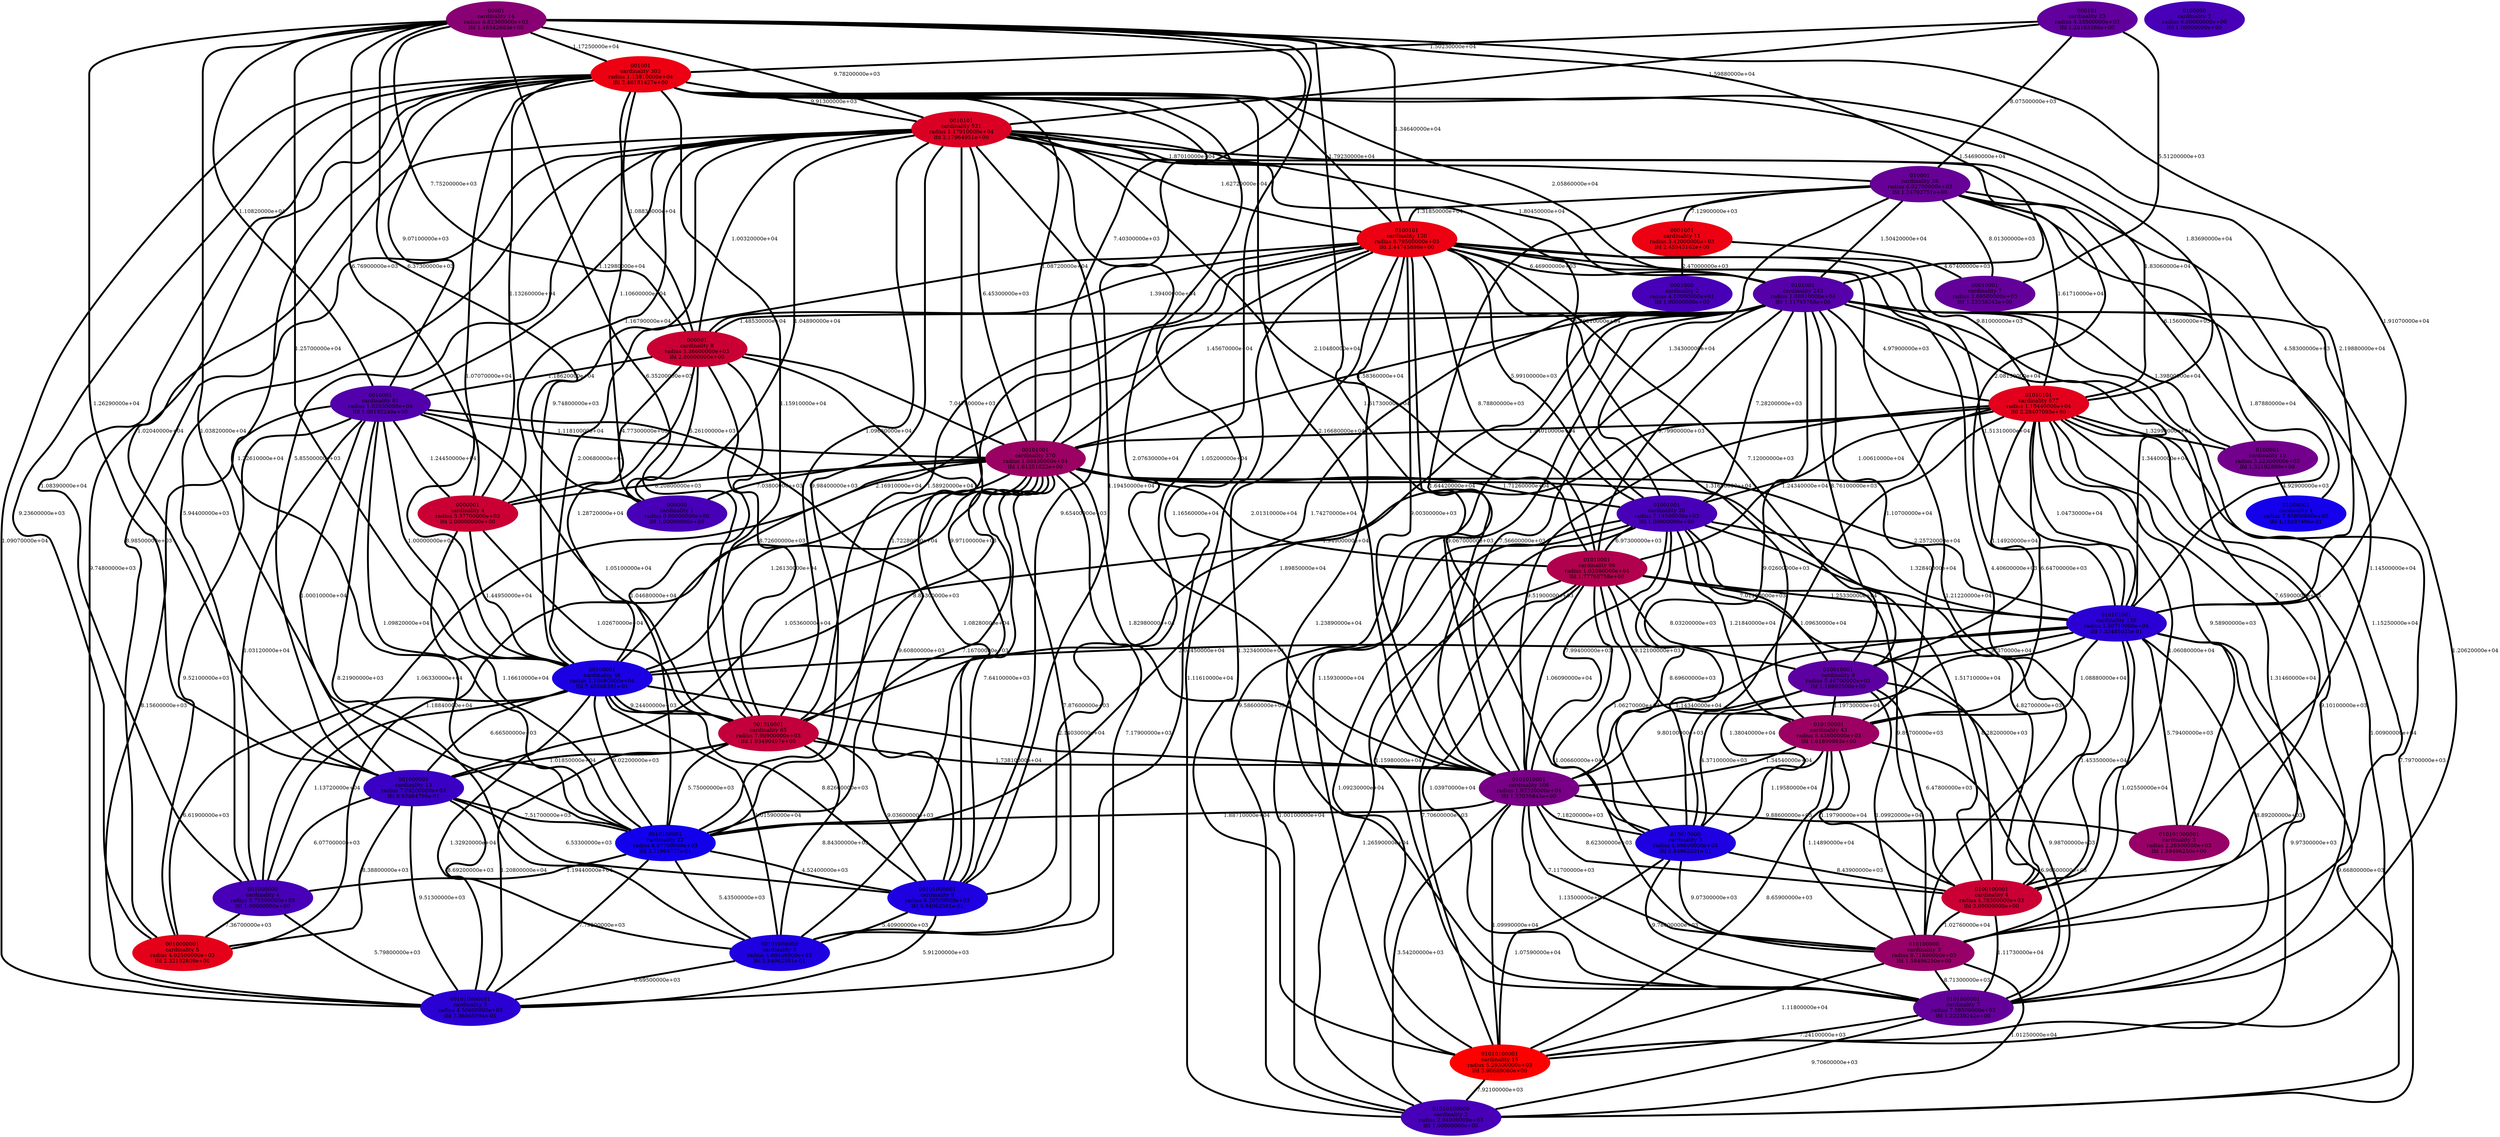 graph parent_cardinality_optimal_17 {
    edge[style=solid, penwidth="5", labeldistance="10"]
    00100001 [label="00100001\ncardinality 48\nradius 1.16080000e+04\nlfd 5.40568381e-01", color="#1B00E3", style="filled"]
    00101000000 [label="00101000000\ncardinality 3\nradius 4.60400000e+03\nlfd 5.84962501e-01", color="#1E00E0", style="filled"]
    010100001 [label="010100001\ncardinality 43\nradius 8.43600000e+03\nlfd 1.61890983e+00", color="#9C0062", style="filled"]
    0101000001 [label="0101000001\ncardinality 7\nradius 7.58500000e+03\nlfd 1.22239242e+00", color="#64009A", style="filled"]
    00001 [label="00001\ncardinality 14\nradius 6.82300000e+03\nlfd 1.48542683e+00", color="#890075", style="filled"]
    0010001 [label="0010001\ncardinality 81\nradius 1.02030000e+04\nlfd 1.09192249e+00", color="#5200AC", style="filled"]
    010100000 [label="010100000\ncardinality 3\nradius 8.71800000e+03\nlfd 1.58496250e+00", color="#970067", style="filled"]
    000101 [label="000101\ncardinality 23\nradius 4.33500000e+03\nlfd 1.20163386e+00", color="#61009D", style="filled"]
    01000001 [label="01000001\ncardinality 4\nradius 2.85800000e+03\nlfd 4.15037499e-01", color="#1400EA", style="filled"]
    0100100001 [label="0100100001\ncardinality 4\nradius 4.78300000e+03\nlfd 2.00000000e+00", color="#CA0034", style="filled"]
    001000000 [label="001000000\ncardinality 4\nradius 3.75500000e+03\nlfd 1.00000000e+00", color="#4700B7", style="filled"]
    0101001 [label="0101001\ncardinality 243\nradius 1.08910000e+04\nlfd 1.11745758e+00", color="#5500A9", style="filled"]
    01010100001 [label="01010100001\ncardinality 15\nradius 5.29300000e+03\nlfd 3.90689060e+00", color="#FE0000", style="filled"]
    010010001 [label="010010001\ncardinality 9\nradius 5.46700000e+03\nlfd 1.16992500e+00", color="#5C00A2", style="filled"]
    0100001 [label="0100001\ncardinality 10\nradius 3.22300000e+03\nlfd 1.32192809e+00", color="#72008C", style="filled"]
    001000001 [label="001000001\ncardinality 13\nradius 7.09200000e+03\nlfd 8.93084796e-01", color="#3A00C4", style="filled"]
    01010100000 [label="01010100000\ncardinality 2\nradius 2.94900000e+03\nlfd 1.00000000e+00", color="#4700B7", style="filled"]
    0010000001 [label="0010000001\ncardinality 5\nradius 4.02500000e+03\nlfd 2.32192809e+00", color="#E50019", style="filled"]
    010001 [label="010001\ncardinality 38\nradius 6.92700000e+03\nlfd 1.24792751e+00", color="#670097", style="filled"]
    01010101 [label="01010101\ncardinality 677\nradius 1.10440000e+04\nlfd 2.28407095e+00", color="#E2001C", style="filled"]
    0101010001 [label="0101010001\ncardinality 106\nradius 1.03320000e+04\nlfd 1.37036845e+00", color="#780086", style="filled"]
    0000001 [label="0000001\ncardinality 4\nradius 3.37700000e+03\nlfd 2.00000000e+00", color="#CA0034", style="filled"]
    001010000001 [label="001010000001\ncardinality 5\nradius 4.50600000e+03\nlfd 7.36965594e-01", color="#2B00D3", style="filled"]
    01001001 [label="01001001\ncardinality 20\nradius 7.14500000e+03\nlfd 1.00000000e+00", color="#4700B7", style="filled"]
    00101001 [label="00101001\ncardinality 370\nradius 1.08450000e+04\nlfd 1.61251822e+00", color="#9B0063", style="filled"]
    0100000 [label="0100000\ncardinality 2\nradius 6.00000000e+00\nlfd 1.00000000e+00", color="#4700B7", style="filled"]
    00101000001 [label="00101000001\ncardinality 9\nradius 6.20500000e+03\nlfd 5.84962501e-01", color="#1E00E0", style="filled"]
    00010001 [label="00010001\ncardinality 7\nradius 2.69500000e+03\nlfd 1.22239242e+00", color="#64009A", style="filled"]
    000001 [label="000001\ncardinality 8\nradius 5.36600000e+03\nlfd 2.00000000e+00", color="#CA0034", style="filled"]
    010101001 [label="010101001\ncardinality 138\nradius 1.30710000e+04\nlfd 7.33485025e-01", color="#2A00D4", style="filled"]
    0010101 [label="0010101\ncardinality 521\nradius 1.17910000e+04\nlfd 2.17964951e+00", color="#DA0024", style="filled"]
    0100101 [label="0100101\ncardinality 120\nradius 8.79500000e+03\nlfd 2.44745898e+00", color="#EC0012", style="filled"]
    000000 [label="000000\ncardinality 1\nradius 0.00000000e+00\nlfd 1.00000000e+00", color="#4700B7", style="filled"]
    001010001 [label="001010001\ncardinality 65\nradius 7.99900000e+03\nlfd 1.93490497e+00", color="#C3003B", style="filled"]
    001001 [label="001001\ncardinality 303\nradius 1.13810000e+04\nlfd 2.46181427e+00", color="#EC0012", style="filled"]
    0001001 [label="0001001\ncardinality 11\nradius 3.42000000e+03\nlfd 2.45943162e+00", color="#EC0012", style="filled"]
    01010001 [label="01010001\ncardinality 96\nradius 1.03980000e+04\nlfd 1.77760758e+00", color="#B1004D", style="filled"]
    010010000 [label="010010000\ncardinality 3\nradius 5.69600000e+03\nlfd 5.84962501e-01", color="#1E00E0", style="filled"]
    010101000001 [label="010101000001\ncardinality 3\nradius 2.26500000e+03\nlfd 1.58496250e+00", color="#970067", style="filled"]
    0010100001 [label="0010100001\ncardinality 22\nradius 8.67700000e+03\nlfd 3.71968777e-01", color="#1200EC", style="filled"]
    0001000 [label="0001000\ncardinality 2\nradius 4.10000000e+01\nlfd 1.00000000e+00", color="#4700B7", style="filled"]
    00101001 -- 00101000000 [label="7.87600000e+03"]
    0100001 -- 01000001 [label="4.92900000e+03"]
    010001 -- 0100101 [label="1.31850000e+04"]
    0100101 -- 0101010001 [label="9.00300000e+03"]
    0101010001 -- 010010000 [label="7.18200000e+03"]
    01010101 -- 00101001 [label="1.84010000e+04"]
    0010101 -- 001000000 [label="5.94400000e+03"]
    0010101 -- 01010001 [label="2.10480000e+04"]
    0100101 -- 0101001 [label="6.46900000e+03"]
    0010101 -- 0010000001 [label="8.98500000e+03"]
    00100001 -- 001000000 [label="1.13720000e+04"]
    01010001 -- 01010100000 [label="1.26590000e+04"]
    0010001 -- 0000001 [label="1.24450000e+04"]
    001001 -- 0010100001 [label="1.22610000e+04"]
    01010001 -- 0101000001 [label="1.03970000e+04"]
    0101001 -- 01010001 [label="9.79900000e+03"]
    01010101 -- 01010100001 [label="1.00900000e+04"]
    010001 -- 0001001 [label="7.12900000e+03"]
    00100001 -- 0010000001 [label="6.61900000e+03"]
    00101001 -- 0010000001 [label="1.18840000e+04"]
    00101001 -- 000000 [label="7.03800000e+03"]
    0010101 -- 0010001 [label="1.12980000e+04"]
    00001 -- 00101000001 [label="1.05200000e+04"]
    0010001 -- 001000001 [label="1.00010000e+04"]
    00001 -- 0101010001 [label="1.61730000e+04"]
    0101001 -- 00100001 [label="2.16910000e+04"]
    010101001 -- 010101000001 [label="5.79400000e+03"]
    00001 -- 00101001 [label="7.40300000e+03"]
    0101000001 -- 01010100001 [label="7.24100000e+03"]
    00001 -- 001000001 [label="1.26290000e+04"]
    00100001 -- 001010000001 [label="1.32920000e+04"]
    01010101 -- 010010000 [label="1.09630000e+04"]
    0010001 -- 0010100001 [label="1.09820000e+04"]
    000101 -- 0010101 [label="1.59880000e+04"]
    0010101 -- 000000 [label="1.04890000e+04"]
    0101001 -- 0101010001 [label="7.56600000e+03"]
    0101010001 -- 010101000001 [label="9.88600000e+03"]
    0101010001 -- 0101000001 [label="1.13500000e+04"]
    001001 -- 00101000000 [label="1.16560000e+04"]
    0010001 -- 00101000001 [label="9.60800000e+03"]
    010100000 -- 01010100000 [label="1.01250000e+04"]
    001010001 -- 0010100001 [label="5.75000000e+03"]
    010100001 -- 0100100001 [label="1.19790000e+04"]
    0100101 -- 0101000001 [label="1.23890000e+04"]
    01010100001 -- 01010100000 [label="7.92100000e+03"]
    001001 -- 0101010001 [label="2.16680000e+04"]
    010101001 -- 01010100001 [label="9.97300000e+03"]
    0010001 -- 00101001 [label="1.11810000e+04"]
    0000001 -- 00100001 [label="1.44950000e+04"]
    010100001 -- 010100000 [label="1.14890000e+04"]
    0001001 -- 00010001 [label="4.67400000e+03"]
    0010101 -- 010001 [label="1.87010000e+04"]
    010001 -- 0101001 [label="1.50420000e+04"]
    01010001 -- 010010001 [label="8.03200000e+03"]
    01010001 -- 010010000 [label="1.06270000e+04"]
    001000001 -- 00101000000 [label="8.69200000e+03"]
    010101001 -- 00100001 [label="2.04450000e+04"]
    0010100001 -- 001000000 [label="1.19440000e+04"]
    0010001 -- 001000000 [label="1.03120000e+04"]
    0010100001 -- 00101000000 [label="5.43500000e+03"]
    001001 -- 010101001 [label="2.19880000e+04"]
    001000000 -- 0010000001 [label="7.36700000e+03"]
    00001 -- 0000001 [label="6.76900000e+03"]
    001001 -- 0000001 [label="1.13260000e+04"]
    0101001 -- 0010100001 [label="1.89850000e+04"]
    00101001 -- 01010001 [label="2.01310000e+04"]
    010100000 -- 0101000001 [label="8.71300000e+03"]
    000101 -- 010001 [label="8.07500000e+03"]
    00101000000 -- 001010000001 [label="6.69500000e+03"]
    0100101 -- 010010000 [label="9.06700000e+03"]
    0010001 -- 00100001 [label="1.00000000e+04"]
    01010001 -- 0100100001 [label="8.28200000e+03"]
    0010101 -- 0000001 [label="1.16790000e+04"]
    0100101 -- 01010100000 [label="1.11610000e+04"]
    0101001 -- 010101001 [label="1.34400000e+04"]
    001001 -- 001010000001 [label="1.09070000e+04"]
    000001 -- 00101000001 [label="1.08280000e+04"]
    001001 -- 0100101 [label="1.79230000e+04"]
    001000001 -- 001000000 [label="6.07700000e+03"]
    00101001 -- 001010000001 [label="7.17900000e+03"]
    00101001 -- 001000001 [label="1.05360000e+04"]
    01010101 -- 00100001 [label="1.94900000e+04"]
    01010101 -- 010100000 [label="1.31460000e+04"]
    01010001 -- 010101001 [label="1.25330000e+04"]
    00101001 -- 0101010001 [label="1.82980000e+04"]
    01010101 -- 010100001 [label="6.64700000e+03"]
    001000001 -- 0010100001 [label="7.51700000e+03"]
    0101001 -- 0101000001 [label="1.20620000e+04"]
    0010001 -- 001010001 [label="1.05100000e+04"]
    00101001 -- 01001001 [label="1.71260000e+04"]
    00001 -- 00100001 [label="1.25700000e+04"]
    001010001 -- 00101000001 [label="9.03600000e+03"]
    00100001 -- 0101010001 [label="2.14030000e+04"]
    00101001 -- 010101001 [label="2.25720000e+04"]
    01010101 -- 0101000001 [label="9.10100000e+03"]
    00101000001 -- 001010000001 [label="5.91200000e+03"]
    0101001 -- 010101000001 [label="1.14500000e+04"]
    0010001 -- 001010000001 [label="8.15600000e+03"]
    001001 -- 0101001 [label="2.05860000e+04"]
    001010001 -- 001000001 [label="1.01850000e+04"]
    0100101 -- 0100100001 [label="4.40600000e+03"]
    01001001 -- 0100100001 [label="4.82700000e+03"]
    0101001 -- 01010100000 [label="9.58600000e+03"]
    001001 -- 0010000001 [label="9.23600000e+03"]
    000101 -- 00010001 [label="5.51200000e+03"]
    01010101 -- 010101000001 [label="9.58900000e+03"]
    01001001 -- 010100001 [label="1.21840000e+04"]
    0101010001 -- 01010100000 [label="3.54200000e+03"]
    00001 -- 0100101 [label="1.34640000e+04"]
    000001 -- 001010001 [label="8.72600000e+03"]
    0100101 -- 01010001 [label="8.78800000e+03"]
    001001 -- 00100001 [label="1.07070000e+04"]
    010001 -- 01001001 [label="1.34300000e+04"]
    010101001 -- 010010001 [label="1.37370000e+04"]
    001010001 -- 0101010001 [label="1.73810000e+04"]
    0010101 -- 001000001 [label="5.85500000e+03"]
    00101001 -- 001010001 [label="8.85300000e+03"]
    0010101 -- 000001 [label="1.00320000e+04"]
    0101001 -- 01001001 [label="7.28200000e+03"]
    00101000001 -- 00101000000 [label="5.40900000e+03"]
    0010101 -- 001010000001 [label="9.74800000e+03"]
    00100001 -- 0010100001 [label="9.02200000e+03"]
    0101001 -- 0100001 [label="1.39800000e+04"]
    0100101 -- 010100000 [label="1.21220000e+04"]
    0010101 -- 00101000001 [label="9.65400000e+03"]
    0101001 -- 010100001 [label="1.10700000e+04"]
    01010101 -- 01010001 [label="1.24340000e+04"]
    010101001 -- 010100001 [label="1.08880000e+04"]
    010101001 -- 010100000 [label="1.02550000e+04"]
    00001 -- 000001 [label="7.75200000e+03"]
    0100101 -- 010100001 [label="1.31650000e+04"]
    01010101 -- 01010100000 [label="7.79700000e+03"]
    0100101 -- 00100001 [label="2.00680000e+04"]
    000001 -- 0010001 [label="1.18620000e+04"]
    01001001 -- 010010001 [label="7.01100000e+03"]
    001001 -- 001000000 [label="1.08390000e+04"]
    001001 -- 001000001 [label="1.02040000e+04"]
    010101001 -- 0101000001 [label="8.89200000e+03"]
    00001 -- 0010001 [label="1.10820000e+04"]
    01001001 -- 010100000 [label="9.89700000e+03"]
    0100101 -- 010010001 [label="7.12000000e+03"]
    00101001 -- 001000000 [label="1.06330000e+04"]
    000001 -- 000000 [label="5.26100000e+03"]
    001001 -- 00101001 [label="1.08720000e+04"]
    00001 -- 001001 [label="1.17250000e+04"]
    010101001 -- 010010000 [label="1.38040000e+04"]
    0100101 -- 00101001 [label="1.45670000e+04"]
    0010101 -- 00101000000 [label="9.97100000e+03"]
    0101001 -- 01010100001 [label="1.15930000e+04"]
    0100101 -- 01010101 [label="9.81000000e+03"]
    0010101 -- 01010101 [label="1.83060000e+04"]
    0101010001 -- 01010100001 [label="1.09990000e+04"]
    0100100001 -- 010100000 [label="1.02760000e+04"]
    010001 -- 0100001 [label="6.15600000e+03"]
    001001 -- 00101000001 [label="1.19450000e+04"]
    010100001 -- 0101000001 [label="6.96600000e+03"]
    0010100001 -- 001010000001 [label="7.79200000e+03"]
    00001 -- 0101001 [label="1.54690000e+04"]
    01010101 -- 010010001 [label="1.14920000e+04"]
    00001 -- 000000 [label="6.37300000e+03"]
    0100101 -- 0010100001 [label="1.72280000e+04"]
    010010001 -- 0101010001 [label="9.80100000e+03"]
    010100001 -- 0101010001 [label="1.34540000e+04"]
    01010001 -- 010100001 [label="9.12100000e+03"]
    00001 -- 0010101 [label="9.78200000e+03"]
    01001001 -- 0101010001 [label="7.99400000e+03"]
    010001 -- 0101010001 [label="1.64420000e+04"]
    0101010001 -- 010100000 [label="7.11700000e+03"]
    001000001 -- 00101000001 [label="6.53300000e+03"]
    000001 -- 0010100001 [label="1.04680000e+04"]
    0010101 -- 0101010001 [label="2.07630000e+04"]
    0000001 -- 001010001 [label="1.02670000e+04"]
    0010101 -- 0101001 [label="1.80450000e+04"]
    0101010001 -- 0100100001 [label="8.62300000e+03"]
    01010101 -- 0100100001 [label="1.06080000e+04"]
    010010001 -- 010100001 [label="1.19730000e+04"]
    010001 -- 010101001 [label="1.87880000e+04"]
    001001 -- 000000 [label="1.10600000e+04"]
    0000001 -- 0010100001 [label="1.16610000e+04"]
    01010101 -- 0101010001 [label="9.51900000e+03"]
    0101001 -- 01010101 [label="4.97900000e+03"]
    0010101 -- 0100101 [label="1.62720000e+04"]
    000001 -- 00100001 [label="1.28720000e+04"]
    000001 -- 00101001 [label="7.04700000e+03"]
    0101001 -- 010100000 [label="1.15250000e+04"]
    010001 -- 01000001 [label="4.58300000e+03"]
    001000000 -- 001010000001 [label="5.79800000e+03"]
    01001001 -- 01010100000 [label="1.00100000e+04"]
    0010101 -- 01001001 [label="1.89210000e+04"]
    0100101 -- 010101001 [label="1.51310000e+04"]
    01010101 -- 01001001 [label="1.00610000e+04"]
    001001 -- 001010001 [label="1.15910000e+04"]
    010100001 -- 010010000 [label="1.19580000e+04"]
    0101010001 -- 0010100001 [label="1.88710000e+04"]
    01010001 -- 0101010001 [label="1.06090000e+04"]
    0100101 -- 01001001 [label="5.99100000e+03"]
    01010101 -- 0100001 [label="1.32990000e+04"]
    00100001 -- 001000001 [label="6.66500000e+03"]
    001000001 -- 001010000001 [label="9.51300000e+03"]
    0010101 -- 010101001 [label="2.08130000e+04"]
    000001 -- 0000001 [label="4.77300000e+03"]
    001001 -- 0010101 [label="9.91300000e+03"]
    010010000 -- 0101000001 [label="9.78000000e+03"]
    0101001 -- 010010001 [label="8.76100000e+03"]
    00001 -- 0010100001 [label="1.03820000e+04"]
    0100101 -- 01010100001 [label="1.32340000e+04"]
    00001 -- 010101001 [label="1.91070000e+04"]
    01001001 -- 01010100001 [label="1.09230000e+04"]
    001000001 -- 0010000001 [label="8.38800000e+03"]
    01001001 -- 010010000 [label="8.69600000e+03"]
    010010000 -- 0100100001 [label="8.43900000e+03"]
    00101001 -- 0010100001 [label="7.16700000e+03"]
    0010101 -- 00101001 [label="6.45300000e+03"]
    010101001 -- 0100100001 [label="1.45350000e+04"]
    010010001 -- 010100000 [label="1.09920000e+04"]
    00100001 -- 001010001 [label="9.24400000e+03"]
    01010001 -- 01010100001 [label="7.70600000e+03"]
    00101001 -- 0000001 [label="8.20800000e+03"]
    01001001 -- 010101001 [label="1.32840000e+04"]
    001010001 -- 00101000000 [label="8.84300000e+03"]
    001001 -- 0010001 [label="9.07100000e+03"]
    001010001 -- 001010000001 [label="1.20800000e+04"]
    010001 -- 00010001 [label="8.01300000e+03"]
    010100000 -- 01010100001 [label="1.11800000e+04"]
    01010001 -- 010100000 [label="1.00660000e+04"]
    01010101 -- 010101001 [label="1.04730000e+04"]
    0101001 -- 0100100001 [label="7.65900000e+03"]
    00101001 -- 0100100001 [label="1.51710000e+04"]
    0100101 -- 001010001 [label="1.58920000e+04"]
    0010101 -- 001010001 [label="1.09660000e+04"]
    010101001 -- 0101010001 [label="1.14340000e+04"]
    0101001 -- 000001 [label="1.48530000e+04"]
    0010101 -- 0010100001 [label="9.98400000e+03"]
    001001 -- 01010101 [label="1.83690000e+04"]
    01001001 -- 0101000001 [label="1.15980000e+04"]
    0010001 -- 0010000001 [label="9.52100000e+03"]
    010001 -- 01010101 [label="1.61710000e+04"]
    0101001 -- 001010001 [label="1.74270000e+04"]
    010010001 -- 010010000 [label="4.37100000e+03"]
    00101001 -- 00101000001 [label="7.64100000e+03"]
    010101001 -- 01010100000 [label="9.66800000e+03"]
    00100001 -- 00101000000 [label="1.01590000e+04"]
    0101001 -- 010010000 [label="9.02600000e+03"]
    0100101 -- 000001 [label="1.39400000e+04"]
    00101001 -- 00100001 [label="1.26130000e+04"]
    0101001 -- 00101001 [label="1.58360000e+04"]
    0010101 -- 00100001 [label="9.74800000e+03"]
    00001 -- 001010001 [label="6.35200000e+03"]
    01001001 -- 01010001 [label="6.97300000e+03"]
    0100100001 -- 0101000001 [label="1.11730000e+04"]
    0010001 -- 00101000000 [label="8.21900000e+03"]
    010010000 -- 01010100001 [label="1.07590000e+04"]
    010010001 -- 0100100001 [label="6.47800000e+03"]
    010010000 -- 010100000 [label="9.07300000e+03"]
    0001001 -- 0001000 [label="2.47000000e+03"]
    000101 -- 001001 [label="1.50230000e+04"]
    0101000001 -- 01010100000 [label="9.70600000e+03"]
    001001 -- 000001 [label="1.08830000e+04"]
    00100001 -- 00101000001 [label="8.82600000e+03"]
    0010100001 -- 00101000001 [label="4.52400000e+03"]
    010100001 -- 01010100001 [label="8.65900000e+03"]
    010010001 -- 0101000001 [label="9.98700000e+03"]
}
